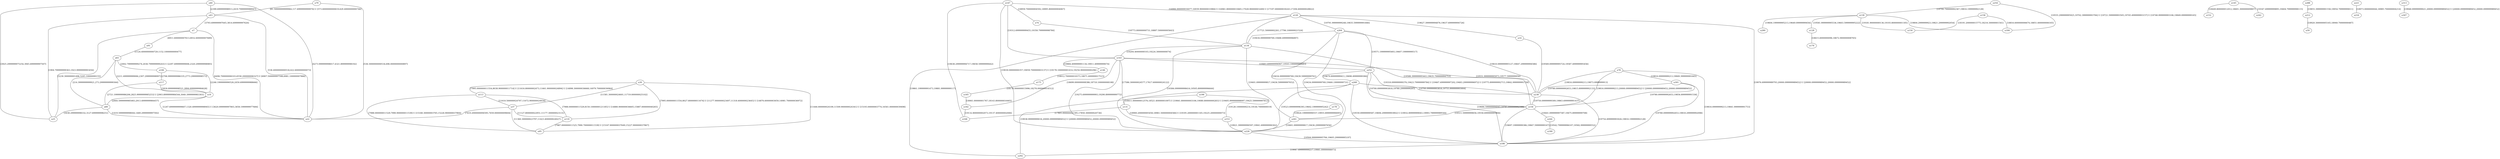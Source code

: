 graph {
	n79--n43 [label="[81.59999999999964,117.4999999999976] U [573.6000000000619,629.4000000000746]"];
	n83--n89 [label="[214.3999999999921,273.29999999999364]"];
	n79--n22 [label="[536.3000000000534,696.0000000000897]"];
	n43--n22 [label="[536.4000000000534,622.600000000073]"];
	n91--n83 [label="[1124.4000000000729,1152.1000000000477]"];
	n19--n22 [label="[1247.6999999999607,1320.4999999998945] U [3620.099999997803,3658.1999999977684]"];
	n89--n22 [label="[1419.5999999998044,1469.2999999997592]"];
	n25--n43 [label="[1904.799999999363,1923.9999999993456]"];
	n83--n106 [label="[2002.799999999274,2036.799999999243] U [2297.499999999006,2320.299999998985]"];
	n19--n83 [label="[2211.499999999084,2307.299999998997]"];
	n106--n19 [label="[2246.1999999990526,2450.6999999988666]"];
	n40--n43 [label="[2399.699999998913,2419.7999999988947]"];
	n106--n117 [label="[2706.9999999986335,2773.299999998573]"];
	n117--n89 [label="[2721.1999999986206,2825.9999999985253] U [2903.8999999984544,3040.3999999983303]"];
	n117--n19 [label="[2830.899999998521,2894.6999999984628]"];
	n19--n89 [label="[2844.5999999985083,2913.4999999984457]"];
	n89--n25 [label="[3038.299999998332,3127.699999998251]"];
	n43--n7 [label="[3793.699999997645,3814.699999997626]"];
	n40--n25 [label="[3925.2999999975254,3945.699999997507]"];
	n40--n22 [label="[4273.999999998017,4321.899999998192]"];
	n25--n7 [label="[5230.300000001496,5245.10000000155]"];
	n7--n22 [label="[6496.700000006103,6558.200000006327] U [6907.500000007598,6981.100000007866]"];
	n7--n91 [label="[6911.600000007613,6932.600000007689]"];
	n37--n22 [label="[7419.2000000094595,7459.000000009604]"];
	n119--n95 [label="[7987.000000011525,7990.700000011539] U [15167.800000037649,15227.900000037867]"];
	n113--n95 [label="[7988.000000011529,7990.900000011539] U [15168.30000003765,15226.900000037864]"];
	n113--n119 [label="[7988.000000011529,8150.1000000121185] U [14880.900000036605,15887.000000040265]"];
	n30--n119 [label="[7995.000000011554,8027.800000011674] U [11277.900000023497,11318.400000023645] U [14876.60000003659,14981.700000036972]"];
	n30--n113 [label="[7995.000000011554,8038.900000011714] U [11616.80000002473,11661.900000024894] U [14898.300000036668,14979.700000036964]"];
	n37--n119 [label="[11127.800000022951,11177.300000023131]"];
	n37--n95 [label="[11360.300000023797,11423.400000024027]"];
	n30--n95 [label="[11446.000000024109,11509.900000024341] U [15193.00000003774,16561.000000039498]"];
	n30--n37 [label="[11581.300000024601,11719.000000025102]"];
	n113--n37 [label="[11610.500000024707,11672.900000024934]"];
	n147--n120 [label="[16906.000000034477,16939.900000033984] U [16961.800000033665,17028.90000003269] U [17197.000000030243,17294.600000028822]"];
	n143--n131 [label="[17586.300000024577,17617.600000024122]"];
	n134--n120 [label="[17721.50000002261,17796.100000021524]"];
	n131--n168 [label="[17805.000000021395,17850.300000020736]"];
	n146--n175 [label="[18012.700000018373,18071.600000017515]"];
	n185--n182 [label="[18061.00000001767,18143.800000016465]"];
	n175--n185 [label="[18176.000000015996,18278.000000014512]"];
	n158--n150 [label="[18191.200000015775,18216.30000001541]"];
	n196--n131 [label="[18411.000000012576,18521.40000001097] U [19061.800000003106,19080.80000000283] U [19405.999999998097,19425.599999997812]"];
	n145--n152 [label="[18449.800000012012,18601.300000009807]"];
	n128--n176 [label="[18615.6000000096,18672.900000008765]"];
	n182--n143 [label="[18699.000000008386,18718.100000008108]"];
	n74--n134 [label="[18773.00000000731,18887.500000005643]"];
	n158--n184 [label="[18816.600000006674,18851.600000006165]"];
	n131--n153 [label="[18900.200000005458,18961.500000004566] U [19195.200000001165,19225.20000000073]"];
	n212--n59 [label="[18920.300000005165,18940.70000000487]"];
	n147--n74 [label="[18959.700000004592,18995.800000004067]"];
	n221--n216 [label="[18973.0000000044,18985.700000004214]"];
	n226--n147 [label="[19030.00000000357,19059.700000003137] U [19178.100000001414,19254.900000000296]"];
	n196--n153 [label="[19128.10000000214,19144.7000000019]"];
	n182--n168 [label="[19132.800000002073,19137.400000002006]"];
	n139--n150 [label="[19181.90000000136,19193.800000001185]"];
	n134--n143 [label="[19204.40000000103,19224.30000000074]"];
	n143--n226 [label="[19275.699999999993,19290.899999999772]"];
	n143--n147 [label="[19312.699999999455,19358.799999998784]"];
	n252--n238 [label="[19318.099999999376,19423.79999999784] U [19467.499999997202,19483.299999996972] U [19775.899999992715,19842.999999991738]"];
	n145--n242 [label="[19347.49999999895,19404.799999998115]"];
	n226--n134 [label="[19384.099999998416,19505.899999996644]"];
	n261--n134 [label="[19401.09999999817,19436.599999997652]"];
	n261--n226 [label="[19401.09999999817,19436.299999997656]"];
	n264--n134 [label="[19434.09999999769,19488.499999996897]"];
	n264--n226 [label="[19434.09999999769,19460.19999999731]"];
	n264--n261 [label="[19434.09999999769,19439.59999999761]"];
	n156--n244 [label="[19441.099999997587,19475.89999999708]"];
	n143--n252 [label="[19483.699999996967,19503.199999996683]"];
	n156--n261 [label="[19511.59999999656,19556.699999995904]"];
	n268--n226 [label="[19523.099999996393,19602.199999995242]"];
	n244--n180 [label="[19542.799999996107,19582.99999999552]"];
	n143--n238 [label="[19551.999999995973,19577.5999999956]"];
	n254--n184 [label="[19555.299999995925,19702.399999993784] U [19721.599999993505,19745.499999993157] U [19748.999999993106,19849.09999999165]"];
	n268--n186 [label="[19559.09999999587,19694.299999993902] U [19932.89999999043,19993.799999989544]"];
	n226--n186 [label="[19564.999999995784,19605.299999995197]"];
	n14--n238 [label="[19569.099999995724,19587.499999995456]"];
	n252--n264 [label="[19571.199999995693,19607.19999999517]"];
	n139--n128 [label="[19581.999999995536,19603.599999995222]"];
	n156--n134 [label="[19588.399999995443,19635.799999994753]"];
	n139--n280 [label="[19604.199999995213,19649.09999999456]"];
	n238--n264 [label="[19610.099999995127,19647.299999994586]"];
	n120--n14 [label="[19627.399999994876,19637.699999994726]"];
	n168--n147 [label="[19638.299999994717,19658.59999999442]"];
	n252--n268 [label="[19679.89999999411,19698.49999999384]"];
	n252--n186 [label="[19684.599999994043,19783.899999992598]"];
	n156--n186 [label="[19697.19999999386,19847.59999999167]"];
	n268--n238 [label="[19700.099999993818,19755.999999993004]"];
	n252--n156 [label="[19700.099999993818,19780.29999999265]"];
	n238--n156 [label="[19750.09999999309,19863.699999991437]"];
	n238--n186 [label="[19754.499999993026,19816.199999992128]"];
	n301--n156 [label="[19780.099999992653,19856.899999991536]"];
	n301--n186 [label="[19780.099999992653,19818.299999992098]"];
	n301--n238 [label="[19780.099999992653,19815.899999992133]"];
	n120--n264 [label="[19791.99999999248,19835.599999991846]"];
	n254--n139 [label="[19799.799999992367,19816.199999992128]"];
	n139--n184 [label="[19804.2999999923,19821.299999992054]"];
	n78--n156 [label="[19816.09999999213,20000.099999989452] U [20000.099999989452,20000.099999989452]"];
	n78--n186 [label="[19816.09999999213,19841.999999991753]"];
	n78--n238 [label="[19816.09999999213,19873.0999999913]"];
	n78--n301 [label="[19816.09999999213,19849.399999991645]"];
	n288--n212 [label="[19855.399999991558,19954.79999999011]"];
	n292--n120 [label="[19861.199999991473,19881.99999999117]"];
	n143--n146 [label="[19884.499999991134,19911.49999999074]"];
	n153--n226 [label="[19921.399999990597,19941.699999990302]"];
	n178--n261 [label="[19924.199999990557,19955.899999990095]"];
	n268--n292 [label="[19938.99999999034,20000.099999989452] U [20000.099999989452,20000.099999989452]"];
	n186--n292 [label="[19947.499999990217,19981.09999998973]"];
	n313--n307 [label="[19948.09999999021,20000.099999989452] U [20000.099999989452,20000.099999989452]"];
	n120--n186 [label="[19976.699999989793,20000.099999989452] U [20000.099999989452,20000.099999989452]"];
}